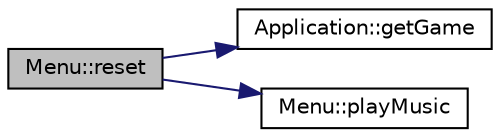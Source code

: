 digraph "Menu::reset"
{
 // LATEX_PDF_SIZE
  edge [fontname="Helvetica",fontsize="10",labelfontname="Helvetica",labelfontsize="10"];
  node [fontname="Helvetica",fontsize="10",shape=record];
  rankdir="LR";
  Node1 [label="Menu::reset",height=0.2,width=0.4,color="black", fillcolor="grey75", style="filled", fontcolor="black",tooltip="Resetuje parametry menu do ustawień domyślnych."];
  Node1 -> Node2 [color="midnightblue",fontsize="10",style="solid",fontname="Helvetica"];
  Node2 [label="Application::getGame",height=0.2,width=0.4,color="black", fillcolor="white", style="filled",URL="$class_application.html#a8b8a3492c6b1ae1856ae43c5fc74839f",tooltip="Zwraca obiekt klasy Game."];
  Node1 -> Node3 [color="midnightblue",fontsize="10",style="solid",fontname="Helvetica"];
  Node3 [label="Menu::playMusic",height=0.2,width=0.4,color="black", fillcolor="white", style="filled",URL="$class_menu.html#a6a9eaef149651b5ff368bf7921cfaed6",tooltip="Włącza lub wyłącza muzykę w menu."];
}
